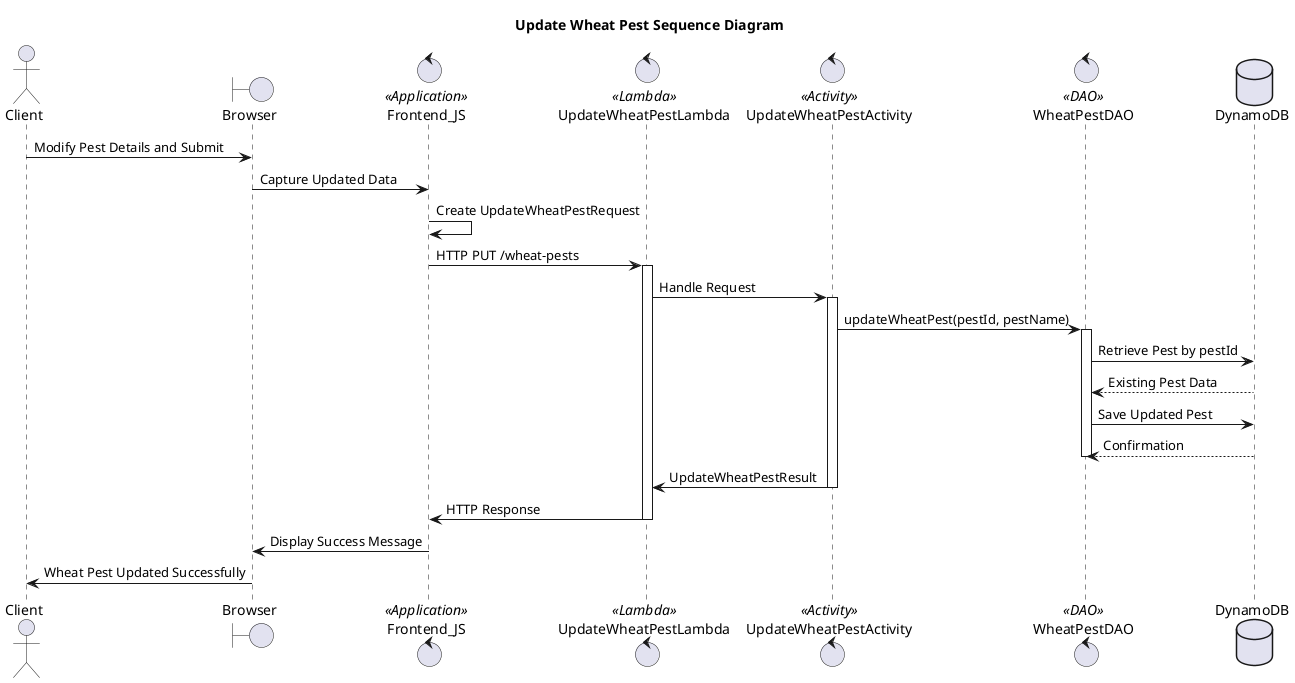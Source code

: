 @startuml
title Update Wheat Pest Sequence Diagram

actor Client
boundary Browser
control Frontend_JS <<Application>>
control UpdateWheatPestLambda <<Lambda>>
control UpdateWheatPestActivity <<Activity>>
control WheatPestDAO <<DAO>>
database DynamoDB

Client -> Browser: Modify Pest Details and Submit
Browser -> Frontend_JS: Capture Updated Data
Frontend_JS -> Frontend_JS: Create UpdateWheatPestRequest
Frontend_JS -> UpdateWheatPestLambda: HTTP PUT /wheat-pests

activate UpdateWheatPestLambda
UpdateWheatPestLambda -> UpdateWheatPestActivity: Handle Request
activate UpdateWheatPestActivity

UpdateWheatPestActivity -> WheatPestDAO: updateWheatPest(pestId, pestName)
activate WheatPestDAO

WheatPestDAO -> DynamoDB: Retrieve Pest by pestId
DynamoDB --> WheatPestDAO: Existing Pest Data
WheatPestDAO -> DynamoDB: Save Updated Pest
DynamoDB --> WheatPestDAO: Confirmation
deactivate WheatPestDAO

UpdateWheatPestActivity -> UpdateWheatPestLambda: UpdateWheatPestResult
deactivate UpdateWheatPestActivity

UpdateWheatPestLambda -> Frontend_JS: HTTP Response
deactivate UpdateWheatPestLambda

Frontend_JS -> Browser: Display Success Message
Browser -> Client: Wheat Pest Updated Successfully

@enduml

